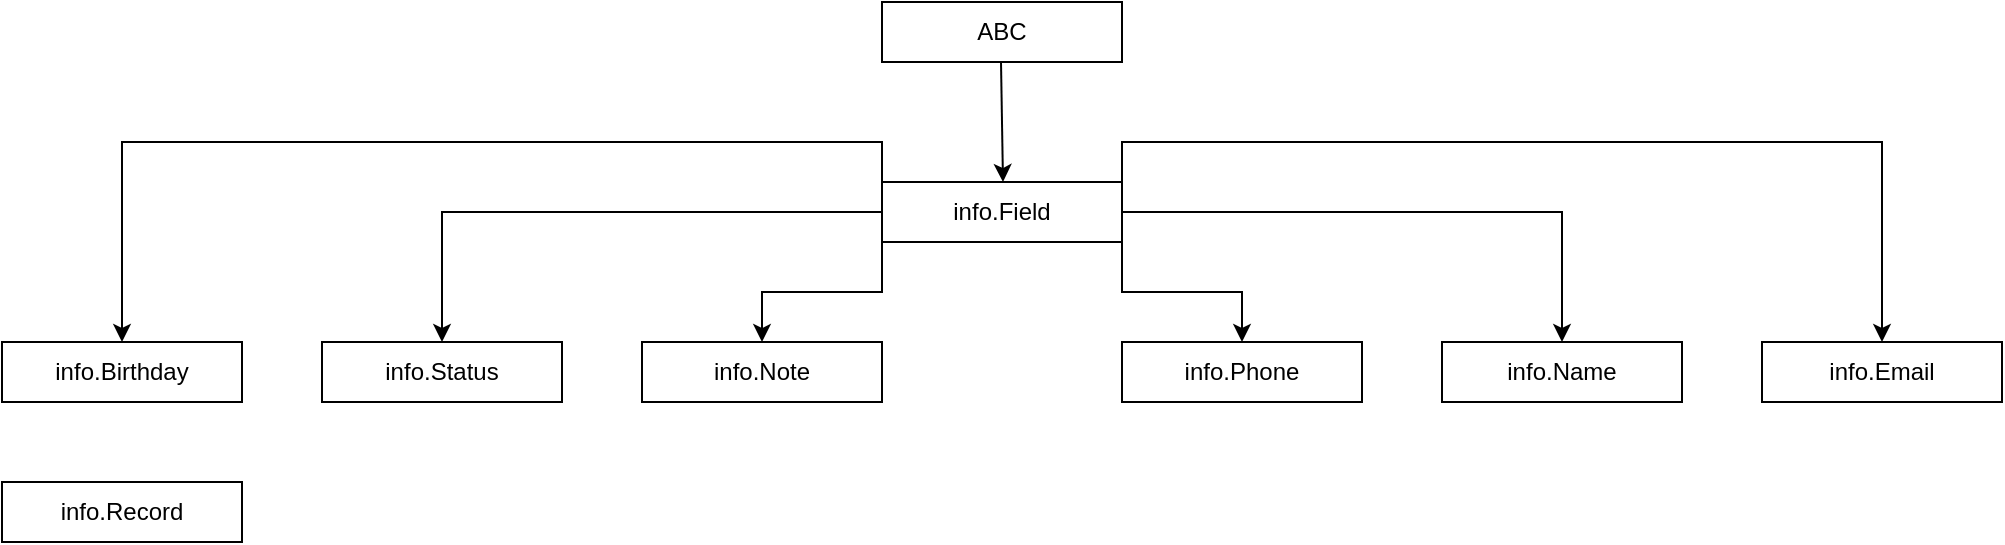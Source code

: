 <mxfile version="22.0.8" type="device">
  <diagram id="C5RBs43oDa-KdzZeNtuy" name="Page-1">
    <mxGraphModel dx="2074" dy="782" grid="1" gridSize="10" guides="1" tooltips="1" connect="1" arrows="1" fold="1" page="1" pageScale="1" pageWidth="827" pageHeight="1169" math="0" shadow="0">
      <root>
        <mxCell id="WIyWlLk6GJQsqaUBKTNV-0" />
        <mxCell id="WIyWlLk6GJQsqaUBKTNV-1" parent="WIyWlLk6GJQsqaUBKTNV-0" />
        <mxCell id="18-bid8nBndoBZEZ4asC-0" value="ABC" style="rounded=0;whiteSpace=wrap;html=1;" vertex="1" parent="WIyWlLk6GJQsqaUBKTNV-1">
          <mxGeometry x="640" y="210" width="120" height="30" as="geometry" />
        </mxCell>
        <mxCell id="18-bid8nBndoBZEZ4asC-14" style="edgeStyle=orthogonalEdgeStyle;rounded=0;orthogonalLoop=1;jettySize=auto;html=1;exitX=0;exitY=1;exitDx=0;exitDy=0;" edge="1" parent="WIyWlLk6GJQsqaUBKTNV-1" source="18-bid8nBndoBZEZ4asC-1" target="18-bid8nBndoBZEZ4asC-3">
          <mxGeometry relative="1" as="geometry" />
        </mxCell>
        <mxCell id="18-bid8nBndoBZEZ4asC-15" style="edgeStyle=orthogonalEdgeStyle;rounded=0;orthogonalLoop=1;jettySize=auto;html=1;exitX=0;exitY=0.5;exitDx=0;exitDy=0;entryX=0.5;entryY=0;entryDx=0;entryDy=0;" edge="1" parent="WIyWlLk6GJQsqaUBKTNV-1" source="18-bid8nBndoBZEZ4asC-1" target="18-bid8nBndoBZEZ4asC-6">
          <mxGeometry relative="1" as="geometry" />
        </mxCell>
        <mxCell id="18-bid8nBndoBZEZ4asC-16" style="edgeStyle=orthogonalEdgeStyle;rounded=0;orthogonalLoop=1;jettySize=auto;html=1;exitX=0;exitY=0;exitDx=0;exitDy=0;entryX=0.5;entryY=0;entryDx=0;entryDy=0;" edge="1" parent="WIyWlLk6GJQsqaUBKTNV-1" source="18-bid8nBndoBZEZ4asC-1" target="18-bid8nBndoBZEZ4asC-7">
          <mxGeometry relative="1" as="geometry" />
        </mxCell>
        <mxCell id="18-bid8nBndoBZEZ4asC-17" style="edgeStyle=orthogonalEdgeStyle;rounded=0;orthogonalLoop=1;jettySize=auto;html=1;exitX=1;exitY=1;exitDx=0;exitDy=0;" edge="1" parent="WIyWlLk6GJQsqaUBKTNV-1" source="18-bid8nBndoBZEZ4asC-1" target="18-bid8nBndoBZEZ4asC-5">
          <mxGeometry relative="1" as="geometry" />
        </mxCell>
        <mxCell id="18-bid8nBndoBZEZ4asC-18" style="edgeStyle=orthogonalEdgeStyle;rounded=0;orthogonalLoop=1;jettySize=auto;html=1;exitX=1;exitY=0.5;exitDx=0;exitDy=0;entryX=0.5;entryY=0;entryDx=0;entryDy=0;" edge="1" parent="WIyWlLk6GJQsqaUBKTNV-1" source="18-bid8nBndoBZEZ4asC-1" target="18-bid8nBndoBZEZ4asC-4">
          <mxGeometry relative="1" as="geometry" />
        </mxCell>
        <mxCell id="18-bid8nBndoBZEZ4asC-19" style="edgeStyle=orthogonalEdgeStyle;rounded=0;orthogonalLoop=1;jettySize=auto;html=1;exitX=1;exitY=0;exitDx=0;exitDy=0;entryX=0.5;entryY=0;entryDx=0;entryDy=0;" edge="1" parent="WIyWlLk6GJQsqaUBKTNV-1" source="18-bid8nBndoBZEZ4asC-1" target="18-bid8nBndoBZEZ4asC-8">
          <mxGeometry relative="1" as="geometry" />
        </mxCell>
        <mxCell id="18-bid8nBndoBZEZ4asC-1" value="info.Field" style="rounded=0;whiteSpace=wrap;html=1;" vertex="1" parent="WIyWlLk6GJQsqaUBKTNV-1">
          <mxGeometry x="640" y="300" width="120" height="30" as="geometry" />
        </mxCell>
        <mxCell id="18-bid8nBndoBZEZ4asC-2" value="" style="endArrow=classic;html=1;rounded=0;" edge="1" parent="WIyWlLk6GJQsqaUBKTNV-1">
          <mxGeometry width="50" height="50" relative="1" as="geometry">
            <mxPoint x="699.5" y="240" as="sourcePoint" />
            <mxPoint x="700.5" y="300" as="targetPoint" />
          </mxGeometry>
        </mxCell>
        <mxCell id="18-bid8nBndoBZEZ4asC-3" value="info.Note" style="rounded=0;whiteSpace=wrap;html=1;" vertex="1" parent="WIyWlLk6GJQsqaUBKTNV-1">
          <mxGeometry x="520" y="380" width="120" height="30" as="geometry" />
        </mxCell>
        <mxCell id="18-bid8nBndoBZEZ4asC-4" value="info.Name" style="rounded=0;whiteSpace=wrap;html=1;" vertex="1" parent="WIyWlLk6GJQsqaUBKTNV-1">
          <mxGeometry x="920" y="380" width="120" height="30" as="geometry" />
        </mxCell>
        <mxCell id="18-bid8nBndoBZEZ4asC-5" value="info.Phone" style="rounded=0;whiteSpace=wrap;html=1;" vertex="1" parent="WIyWlLk6GJQsqaUBKTNV-1">
          <mxGeometry x="760" y="380" width="120" height="30" as="geometry" />
        </mxCell>
        <mxCell id="18-bid8nBndoBZEZ4asC-6" value="info.Status" style="rounded=0;whiteSpace=wrap;html=1;" vertex="1" parent="WIyWlLk6GJQsqaUBKTNV-1">
          <mxGeometry x="360" y="380" width="120" height="30" as="geometry" />
        </mxCell>
        <mxCell id="18-bid8nBndoBZEZ4asC-7" value="info.Birthday" style="rounded=0;whiteSpace=wrap;html=1;" vertex="1" parent="WIyWlLk6GJQsqaUBKTNV-1">
          <mxGeometry x="200" y="380" width="120" height="30" as="geometry" />
        </mxCell>
        <mxCell id="18-bid8nBndoBZEZ4asC-8" value="info.Email" style="rounded=0;whiteSpace=wrap;html=1;" vertex="1" parent="WIyWlLk6GJQsqaUBKTNV-1">
          <mxGeometry x="1080" y="380" width="120" height="30" as="geometry" />
        </mxCell>
        <mxCell id="18-bid8nBndoBZEZ4asC-9" value="info.Record" style="rounded=0;whiteSpace=wrap;html=1;" vertex="1" parent="WIyWlLk6GJQsqaUBKTNV-1">
          <mxGeometry x="200" y="450" width="120" height="30" as="geometry" />
        </mxCell>
        <mxCell id="18-bid8nBndoBZEZ4asC-11" style="edgeStyle=orthogonalEdgeStyle;rounded=0;orthogonalLoop=1;jettySize=auto;html=1;exitX=0.5;exitY=1;exitDx=0;exitDy=0;" edge="1" parent="WIyWlLk6GJQsqaUBKTNV-1" source="18-bid8nBndoBZEZ4asC-7" target="18-bid8nBndoBZEZ4asC-7">
          <mxGeometry relative="1" as="geometry" />
        </mxCell>
      </root>
    </mxGraphModel>
  </diagram>
</mxfile>
